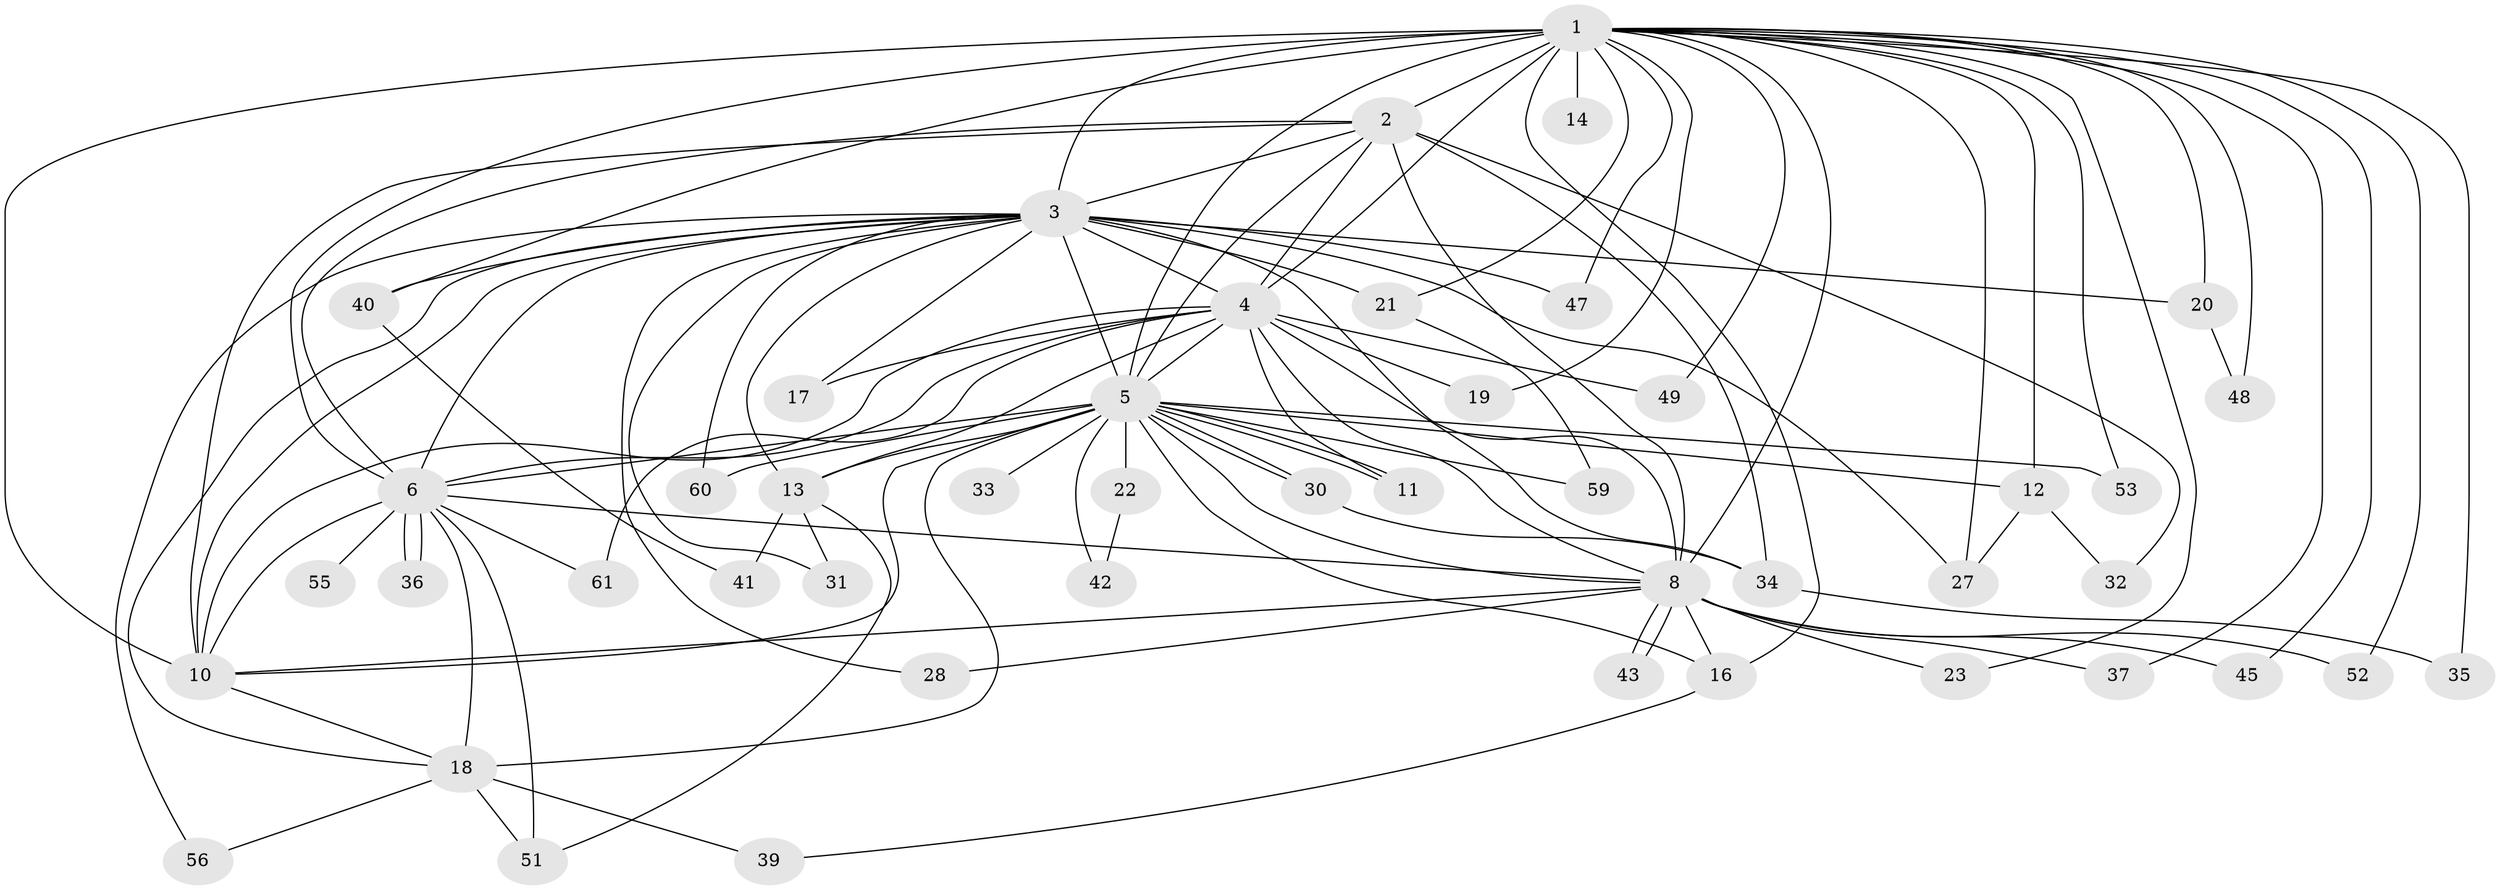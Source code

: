 // original degree distribution, {21: 0.03225806451612903, 13: 0.016129032258064516, 17: 0.04838709677419355, 16: 0.03225806451612903, 18: 0.016129032258064516, 11: 0.016129032258064516, 3: 0.20967741935483872, 4: 0.08064516129032258, 2: 0.532258064516129, 6: 0.016129032258064516}
// Generated by graph-tools (version 1.1) at 2025/10/02/27/25 16:10:57]
// undirected, 47 vertices, 110 edges
graph export_dot {
graph [start="1"]
  node [color=gray90,style=filled];
  1 [super="+7"];
  2 [super="+29"];
  3 [super="+54"];
  4 [super="+15"];
  5 [super="+9"];
  6 [super="+46"];
  8 [super="+38"];
  10 [super="+24"];
  11;
  12;
  13 [super="+26"];
  14 [super="+58"];
  16 [super="+25"];
  17;
  18 [super="+50"];
  19;
  20;
  21;
  22;
  23;
  27 [super="+44"];
  28;
  30;
  31;
  32;
  33;
  34 [super="+62"];
  35;
  36;
  37;
  39;
  40;
  41;
  42;
  43;
  45;
  47;
  48;
  49;
  51 [super="+57"];
  52;
  53;
  55;
  56;
  59;
  60;
  61;
  1 -- 2 [weight=2];
  1 -- 3 [weight=2];
  1 -- 4 [weight=2];
  1 -- 5 [weight=4];
  1 -- 6 [weight=2];
  1 -- 8 [weight=2];
  1 -- 10 [weight=2];
  1 -- 12;
  1 -- 14 [weight=3];
  1 -- 16;
  1 -- 19;
  1 -- 20;
  1 -- 21;
  1 -- 23;
  1 -- 37;
  1 -- 40;
  1 -- 49;
  1 -- 52;
  1 -- 53;
  1 -- 35;
  1 -- 45;
  1 -- 47;
  1 -- 48;
  1 -- 27;
  2 -- 3;
  2 -- 4;
  2 -- 5 [weight=2];
  2 -- 6;
  2 -- 8 [weight=3];
  2 -- 10;
  2 -- 32;
  2 -- 34;
  3 -- 4;
  3 -- 5 [weight=2];
  3 -- 6;
  3 -- 8;
  3 -- 10;
  3 -- 13;
  3 -- 17;
  3 -- 20;
  3 -- 21;
  3 -- 27;
  3 -- 28;
  3 -- 31;
  3 -- 40;
  3 -- 47;
  3 -- 56;
  3 -- 60;
  3 -- 18;
  4 -- 5 [weight=2];
  4 -- 6 [weight=2];
  4 -- 8;
  4 -- 10 [weight=2];
  4 -- 17;
  4 -- 19;
  4 -- 49;
  4 -- 61;
  4 -- 34;
  4 -- 11;
  4 -- 13;
  5 -- 6 [weight=2];
  5 -- 8 [weight=2];
  5 -- 10 [weight=2];
  5 -- 11;
  5 -- 11;
  5 -- 16;
  5 -- 18;
  5 -- 22 [weight=2];
  5 -- 30;
  5 -- 30;
  5 -- 33 [weight=2];
  5 -- 42;
  5 -- 12;
  5 -- 13;
  5 -- 53;
  5 -- 59;
  5 -- 60;
  6 -- 8;
  6 -- 10;
  6 -- 36;
  6 -- 36;
  6 -- 51;
  6 -- 55 [weight=2];
  6 -- 61;
  6 -- 18;
  8 -- 10;
  8 -- 23;
  8 -- 28;
  8 -- 37;
  8 -- 43;
  8 -- 43;
  8 -- 45;
  8 -- 52;
  8 -- 16;
  10 -- 18;
  12 -- 32;
  12 -- 27;
  13 -- 41;
  13 -- 51;
  13 -- 31;
  16 -- 39;
  18 -- 39;
  18 -- 51;
  18 -- 56;
  20 -- 48;
  21 -- 59;
  22 -- 42;
  30 -- 34;
  34 -- 35;
  40 -- 41;
}
